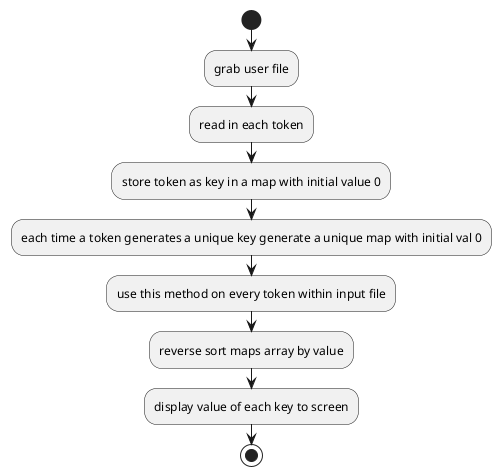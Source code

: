 @startuml
'https://plantuml.com/activity-diagram-beta

start
:grab user file;

:read in each token;

:store token as key in a map with initial value 0;

:each time a token generates a unique key generate a unique map with initial val 0;

:use this method on every token within input file;

:reverse sort maps array by value;

:display value of each key to screen;


stop

@enduml
